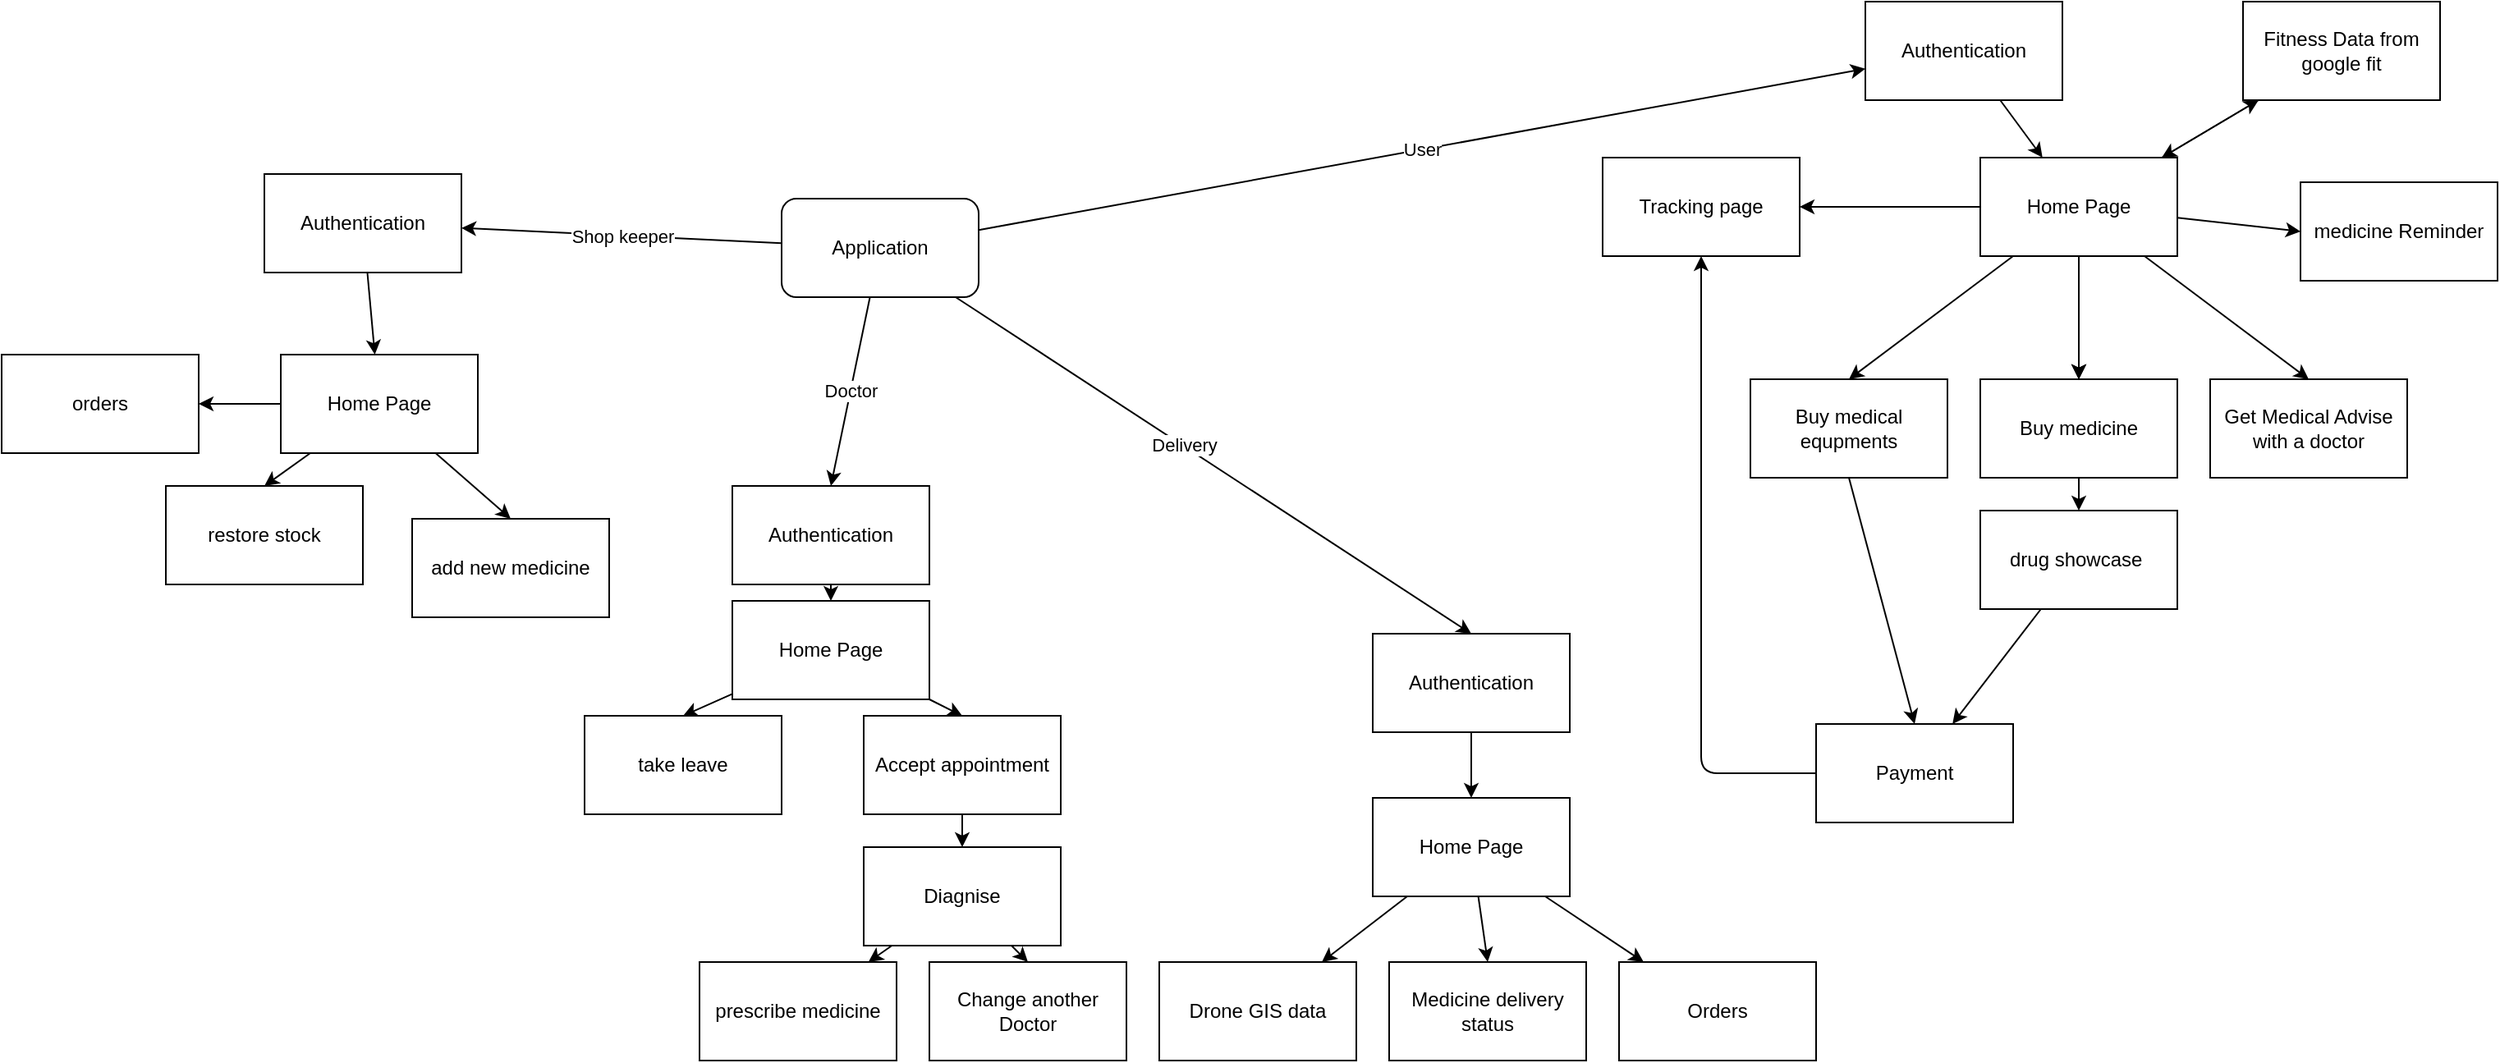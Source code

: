 <mxfile>
    <diagram id="icP3cNBVygqaCpu-RxVH" name="Page-1">
        <mxGraphModel dx="2533" dy="1284" grid="1" gridSize="10" guides="1" tooltips="1" connect="1" arrows="1" fold="1" page="1" pageScale="1" pageWidth="850" pageHeight="1100" math="0" shadow="0">
            <root>
                <mxCell id="0"/>
                <mxCell id="1" parent="0"/>
                <mxCell id="5" value="User" style="edgeStyle=none;html=1;" parent="1" source="2" target="3" edge="1">
                    <mxGeometry relative="1" as="geometry"/>
                </mxCell>
                <mxCell id="6" value="Shop keeper" style="edgeStyle=none;html=1;" parent="1" source="2" target="4" edge="1">
                    <mxGeometry relative="1" as="geometry"/>
                </mxCell>
                <mxCell id="42" style="edgeStyle=none;html=1;entryX=0.5;entryY=0;entryDx=0;entryDy=0;" parent="1" source="2" target="41" edge="1">
                    <mxGeometry relative="1" as="geometry"/>
                </mxCell>
                <mxCell id="43" value="Delivery" style="edgeLabel;html=1;align=center;verticalAlign=middle;resizable=0;points=[];" parent="42" vertex="1" connectable="0">
                    <mxGeometry x="-0.117" y="1" relative="1" as="geometry">
                        <mxPoint as="offset"/>
                    </mxGeometry>
                </mxCell>
                <mxCell id="61" value="Doctor" style="edgeStyle=none;html=1;entryX=0.5;entryY=0;entryDx=0;entryDy=0;" parent="1" source="2" target="60" edge="1">
                    <mxGeometry relative="1" as="geometry"/>
                </mxCell>
                <mxCell id="2" value="Application" style="rounded=1;whiteSpace=wrap;html=1;" parent="1" vertex="1">
                    <mxGeometry x="320" y="200" width="120" height="60" as="geometry"/>
                </mxCell>
                <mxCell id="8" value="" style="edgeStyle=none;html=1;" parent="1" source="3" target="7" edge="1">
                    <mxGeometry relative="1" as="geometry"/>
                </mxCell>
                <mxCell id="3" value="Authentication" style="whiteSpace=wrap;html=1;" parent="1" vertex="1">
                    <mxGeometry x="980" y="80" width="120" height="60" as="geometry"/>
                </mxCell>
                <mxCell id="10" value="" style="edgeStyle=none;html=1;" parent="1" source="4" target="9" edge="1">
                    <mxGeometry relative="1" as="geometry"/>
                </mxCell>
                <mxCell id="4" value="Authentication" style="whiteSpace=wrap;html=1;" parent="1" vertex="1">
                    <mxGeometry x="5" y="185" width="120" height="60" as="geometry"/>
                </mxCell>
                <mxCell id="12" value="" style="edgeStyle=none;html=1;" parent="1" source="7" target="11" edge="1">
                    <mxGeometry relative="1" as="geometry"/>
                </mxCell>
                <mxCell id="13" value="" style="edgeStyle=none;html=1;" parent="1" source="7" target="11" edge="1">
                    <mxGeometry relative="1" as="geometry"/>
                </mxCell>
                <mxCell id="14" value="" style="edgeStyle=none;html=1;" parent="1" source="7" target="11" edge="1">
                    <mxGeometry relative="1" as="geometry"/>
                </mxCell>
                <mxCell id="17" style="edgeStyle=none;html=1;entryX=0.5;entryY=0;entryDx=0;entryDy=0;" parent="1" source="7" target="16" edge="1">
                    <mxGeometry relative="1" as="geometry"/>
                </mxCell>
                <mxCell id="18" style="edgeStyle=none;html=1;entryX=0.5;entryY=0;entryDx=0;entryDy=0;" parent="1" source="7" target="15" edge="1">
                    <mxGeometry relative="1" as="geometry"/>
                </mxCell>
                <mxCell id="74" style="edgeStyle=none;html=1;entryX=1;entryY=0.5;entryDx=0;entryDy=0;" parent="1" source="7" target="70" edge="1">
                    <mxGeometry relative="1" as="geometry"/>
                </mxCell>
                <mxCell id="75" value="" style="edgeStyle=none;html=1;" parent="1" source="7" target="19" edge="1">
                    <mxGeometry relative="1" as="geometry"/>
                </mxCell>
                <mxCell id="76" style="edgeStyle=none;html=1;entryX=0;entryY=0.5;entryDx=0;entryDy=0;" parent="1" source="7" target="73" edge="1">
                    <mxGeometry relative="1" as="geometry"/>
                </mxCell>
                <mxCell id="7" value="Home Page" style="whiteSpace=wrap;html=1;" parent="1" vertex="1">
                    <mxGeometry x="1050" y="175" width="120" height="60" as="geometry"/>
                </mxCell>
                <mxCell id="23" style="edgeStyle=none;html=1;entryX=0.5;entryY=0;entryDx=0;entryDy=0;" parent="1" source="9" target="22" edge="1">
                    <mxGeometry relative="1" as="geometry"/>
                </mxCell>
                <mxCell id="24" style="edgeStyle=none;html=1;entryX=0.5;entryY=0;entryDx=0;entryDy=0;" parent="1" source="9" target="21" edge="1">
                    <mxGeometry relative="1" as="geometry"/>
                </mxCell>
                <mxCell id="38" value="" style="edgeStyle=none;html=1;" parent="1" source="9" target="37" edge="1">
                    <mxGeometry relative="1" as="geometry"/>
                </mxCell>
                <mxCell id="9" value="Home Page" style="whiteSpace=wrap;html=1;" parent="1" vertex="1">
                    <mxGeometry x="15" y="295" width="120" height="60" as="geometry"/>
                </mxCell>
                <mxCell id="78" style="edgeStyle=none;html=1;entryX=0.5;entryY=0;entryDx=0;entryDy=0;" parent="1" source="11" target="63" edge="1">
                    <mxGeometry relative="1" as="geometry"/>
                </mxCell>
                <mxCell id="11" value="Buy medicine" style="whiteSpace=wrap;html=1;" parent="1" vertex="1">
                    <mxGeometry x="1050" y="310" width="120" height="60" as="geometry"/>
                </mxCell>
                <mxCell id="15" value="Get Medical Advise with a doctor" style="whiteSpace=wrap;html=1;" parent="1" vertex="1">
                    <mxGeometry x="1190" y="310" width="120" height="60" as="geometry"/>
                </mxCell>
                <mxCell id="79" style="edgeStyle=none;html=1;exitX=0.5;exitY=1;exitDx=0;exitDy=0;entryX=0.5;entryY=0;entryDx=0;entryDy=0;" edge="1" parent="1" source="16" target="65">
                    <mxGeometry relative="1" as="geometry"/>
                </mxCell>
                <mxCell id="16" value="Buy medical equpments" style="whiteSpace=wrap;html=1;" parent="1" vertex="1">
                    <mxGeometry x="910" y="310" width="120" height="60" as="geometry"/>
                </mxCell>
                <mxCell id="55" value="" style="edgeStyle=none;html=1;" parent="1" source="19" target="7" edge="1">
                    <mxGeometry relative="1" as="geometry"/>
                </mxCell>
                <mxCell id="19" value="Fitness Data from google fit" style="whiteSpace=wrap;html=1;" parent="1" vertex="1">
                    <mxGeometry x="1210" y="80" width="120" height="60" as="geometry"/>
                </mxCell>
                <mxCell id="21" value="restore stock" style="whiteSpace=wrap;html=1;" parent="1" vertex="1">
                    <mxGeometry x="-55" y="375" width="120" height="60" as="geometry"/>
                </mxCell>
                <mxCell id="22" value="add new medicine" style="whiteSpace=wrap;html=1;" parent="1" vertex="1">
                    <mxGeometry x="95" y="395" width="120" height="60" as="geometry"/>
                </mxCell>
                <mxCell id="34" value="" style="edgeStyle=none;html=1;" parent="1" source="27" target="33" edge="1">
                    <mxGeometry relative="1" as="geometry"/>
                </mxCell>
                <mxCell id="27" value="Accept appointment" style="whiteSpace=wrap;html=1;" parent="1" vertex="1">
                    <mxGeometry x="370" y="515" width="120" height="60" as="geometry"/>
                </mxCell>
                <mxCell id="28" value="take leave" style="whiteSpace=wrap;html=1;" parent="1" vertex="1">
                    <mxGeometry x="200" y="515" width="120" height="60" as="geometry"/>
                </mxCell>
                <mxCell id="36" value="" style="edgeStyle=none;html=1;" parent="1" source="33" target="35" edge="1">
                    <mxGeometry relative="1" as="geometry"/>
                </mxCell>
                <mxCell id="47" style="edgeStyle=none;html=1;entryX=0.5;entryY=0;entryDx=0;entryDy=0;" parent="1" source="33" target="46" edge="1">
                    <mxGeometry relative="1" as="geometry"/>
                </mxCell>
                <mxCell id="33" value="Diagnise" style="whiteSpace=wrap;html=1;" parent="1" vertex="1">
                    <mxGeometry x="370" y="595" width="120" height="60" as="geometry"/>
                </mxCell>
                <mxCell id="35" value="prescribe medicine" style="whiteSpace=wrap;html=1;" parent="1" vertex="1">
                    <mxGeometry x="270" y="665" width="120" height="60" as="geometry"/>
                </mxCell>
                <mxCell id="37" value="orders" style="whiteSpace=wrap;html=1;" parent="1" vertex="1">
                    <mxGeometry x="-155" y="295" width="120" height="60" as="geometry"/>
                </mxCell>
                <mxCell id="45" style="edgeStyle=none;html=1;entryX=0.5;entryY=0;entryDx=0;entryDy=0;" parent="1" source="41" target="44" edge="1">
                    <mxGeometry relative="1" as="geometry"/>
                </mxCell>
                <mxCell id="41" value="Authentication" style="whiteSpace=wrap;html=1;" parent="1" vertex="1">
                    <mxGeometry x="680" y="465" width="120" height="60" as="geometry"/>
                </mxCell>
                <mxCell id="49" value="" style="edgeStyle=none;html=1;" parent="1" source="44" target="48" edge="1">
                    <mxGeometry relative="1" as="geometry"/>
                </mxCell>
                <mxCell id="53" style="edgeStyle=none;html=1;entryX=0.5;entryY=0;entryDx=0;entryDy=0;" parent="1" source="44" target="52" edge="1">
                    <mxGeometry relative="1" as="geometry"/>
                </mxCell>
                <mxCell id="54" style="edgeStyle=none;html=1;" parent="1" source="44" target="51" edge="1">
                    <mxGeometry relative="1" as="geometry"/>
                </mxCell>
                <mxCell id="44" value="Home Page" style="whiteSpace=wrap;html=1;" parent="1" vertex="1">
                    <mxGeometry x="680" y="565" width="120" height="60" as="geometry"/>
                </mxCell>
                <mxCell id="46" value="Change another Doctor" style="whiteSpace=wrap;html=1;" parent="1" vertex="1">
                    <mxGeometry x="410" y="665" width="120" height="60" as="geometry"/>
                </mxCell>
                <mxCell id="48" value="Orders" style="whiteSpace=wrap;html=1;" parent="1" vertex="1">
                    <mxGeometry x="830" y="665" width="120" height="60" as="geometry"/>
                </mxCell>
                <mxCell id="51" value="Drone GIS data" style="whiteSpace=wrap;html=1;" parent="1" vertex="1">
                    <mxGeometry x="550" y="665" width="120" height="60" as="geometry"/>
                </mxCell>
                <mxCell id="52" value="Medicine delivery status" style="whiteSpace=wrap;html=1;" parent="1" vertex="1">
                    <mxGeometry x="690" y="665" width="120" height="60" as="geometry"/>
                </mxCell>
                <mxCell id="57" style="edgeStyle=none;html=1;entryX=0.5;entryY=0;entryDx=0;entryDy=0;" parent="1" source="56" target="28" edge="1">
                    <mxGeometry relative="1" as="geometry"/>
                </mxCell>
                <mxCell id="59" style="edgeStyle=none;html=1;entryX=0.5;entryY=0;entryDx=0;entryDy=0;" parent="1" source="56" target="27" edge="1">
                    <mxGeometry relative="1" as="geometry"/>
                </mxCell>
                <mxCell id="56" value="Home Page" style="whiteSpace=wrap;html=1;" parent="1" vertex="1">
                    <mxGeometry x="290" y="445" width="120" height="60" as="geometry"/>
                </mxCell>
                <mxCell id="62" value="" style="edgeStyle=none;html=1;" parent="1" source="60" target="56" edge="1">
                    <mxGeometry relative="1" as="geometry"/>
                </mxCell>
                <mxCell id="60" value="Authentication" style="whiteSpace=wrap;html=1;" parent="1" vertex="1">
                    <mxGeometry x="290" y="375" width="120" height="60" as="geometry"/>
                </mxCell>
                <mxCell id="66" value="" style="edgeStyle=none;html=1;" parent="1" source="63" target="65" edge="1">
                    <mxGeometry relative="1" as="geometry"/>
                </mxCell>
                <mxCell id="63" value="drug showcase&amp;nbsp;" style="whiteSpace=wrap;html=1;" parent="1" vertex="1">
                    <mxGeometry x="1050" y="390" width="120" height="60" as="geometry"/>
                </mxCell>
                <mxCell id="72" style="edgeStyle=orthogonalEdgeStyle;html=1;exitX=0;exitY=0.5;exitDx=0;exitDy=0;entryX=0.5;entryY=1;entryDx=0;entryDy=0;" parent="1" source="65" target="70" edge="1">
                    <mxGeometry relative="1" as="geometry"/>
                </mxCell>
                <mxCell id="65" value="Payment" style="whiteSpace=wrap;html=1;" parent="1" vertex="1">
                    <mxGeometry x="950" y="520" width="120" height="60" as="geometry"/>
                </mxCell>
                <mxCell id="70" value="Tracking page" style="whiteSpace=wrap;html=1;" parent="1" vertex="1">
                    <mxGeometry x="820" y="175" width="120" height="60" as="geometry"/>
                </mxCell>
                <mxCell id="73" value="medicine Reminder" style="whiteSpace=wrap;html=1;" parent="1" vertex="1">
                    <mxGeometry x="1245" y="190" width="120" height="60" as="geometry"/>
                </mxCell>
            </root>
        </mxGraphModel>
    </diagram>
</mxfile>